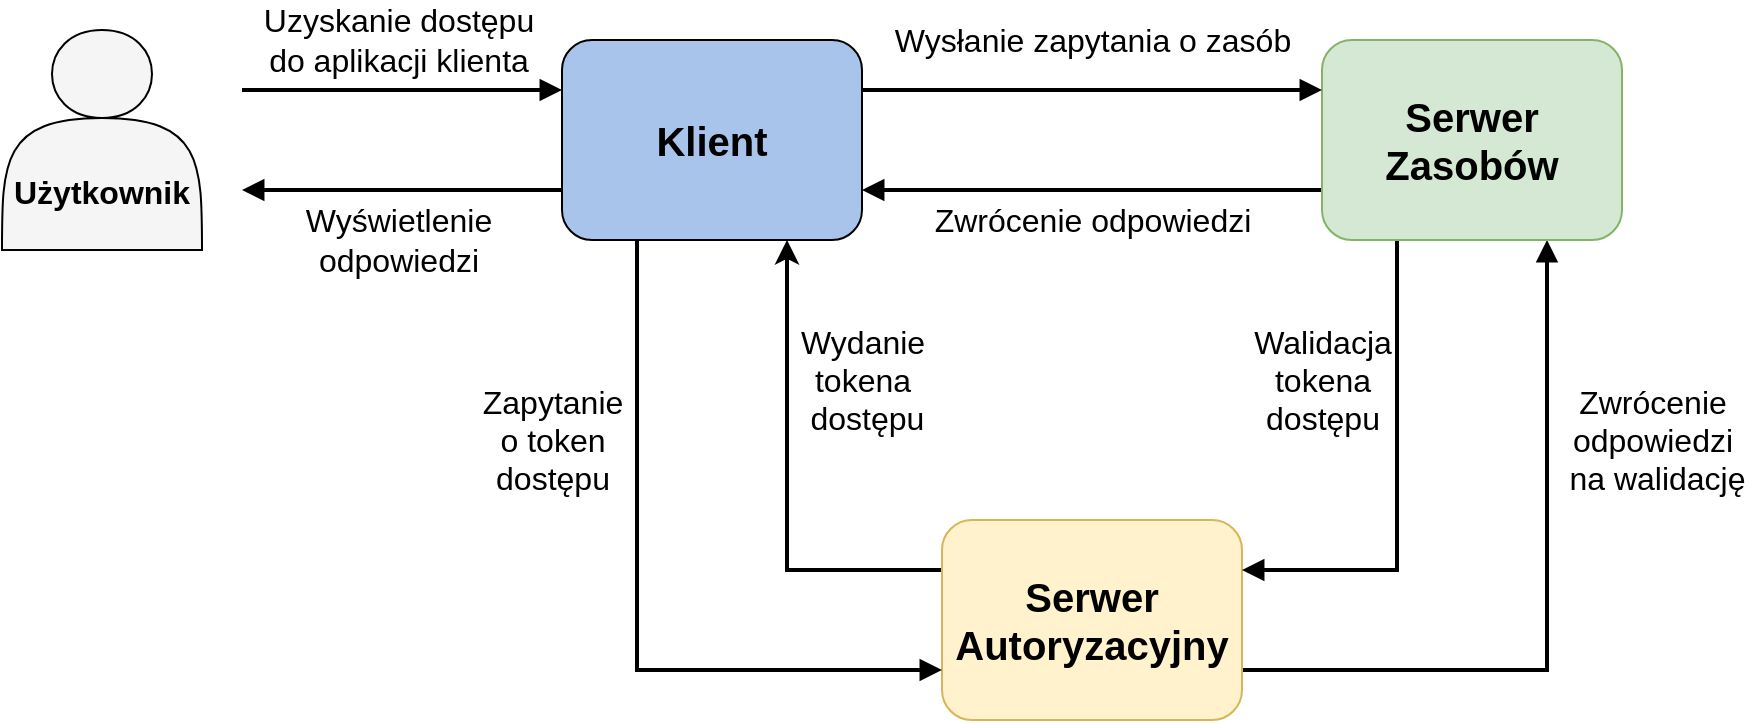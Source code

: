 <mxfile version="15.7.3" type="device"><diagram id="tul-33cusbJCAUM83Fv0" name="Strona-1"><mxGraphModel dx="1102" dy="865" grid="1" gridSize="10" guides="1" tooltips="1" connect="1" arrows="1" fold="1" page="1" pageScale="1" pageWidth="827" pageHeight="1169" math="0" shadow="0"><root><mxCell id="0"/><mxCell id="1" parent="0"/><mxCell id="j5rOdwyWGJmOr5cOyLGO-9" style="edgeStyle=orthogonalEdgeStyle;rounded=0;orthogonalLoop=1;jettySize=auto;html=1;exitX=1;exitY=0.75;exitDx=0;exitDy=0;entryX=0.75;entryY=1;entryDx=0;entryDy=0;fontSize=16;fontColor=#000000;strokeWidth=2;endArrow=block;endFill=1;targetPerimeterSpacing=0;" edge="1" parent="1" source="j5rOdwyWGJmOr5cOyLGO-1" target="j5rOdwyWGJmOr5cOyLGO-2"><mxGeometry relative="1" as="geometry"/></mxCell><mxCell id="j5rOdwyWGJmOr5cOyLGO-12" style="edgeStyle=orthogonalEdgeStyle;rounded=0;orthogonalLoop=1;jettySize=auto;html=1;exitX=0;exitY=0.25;exitDx=0;exitDy=0;entryX=0.75;entryY=1;entryDx=0;entryDy=0;fontSize=16;fontColor=#000000;strokeWidth=2;" edge="1" parent="1" source="j5rOdwyWGJmOr5cOyLGO-1" target="j5rOdwyWGJmOr5cOyLGO-3"><mxGeometry relative="1" as="geometry"/></mxCell><mxCell id="j5rOdwyWGJmOr5cOyLGO-1" value="Serwer Autoryzacyjny" style="rounded=1;whiteSpace=wrap;html=1;fontStyle=1;fontSize=20;labelBackgroundColor=none;fillColor=#fff2cc;strokeColor=#d6b656;" vertex="1" parent="1"><mxGeometry x="490" y="420" width="150" height="100" as="geometry"/></mxCell><mxCell id="j5rOdwyWGJmOr5cOyLGO-8" style="edgeStyle=orthogonalEdgeStyle;rounded=0;orthogonalLoop=1;jettySize=auto;html=1;exitX=0;exitY=0.75;exitDx=0;exitDy=0;entryX=1;entryY=0.75;entryDx=0;entryDy=0;fontSize=16;fontColor=#000000;strokeWidth=2;endArrow=block;endFill=1;" edge="1" parent="1" source="j5rOdwyWGJmOr5cOyLGO-2" target="j5rOdwyWGJmOr5cOyLGO-3"><mxGeometry relative="1" as="geometry"/></mxCell><mxCell id="j5rOdwyWGJmOr5cOyLGO-10" style="edgeStyle=orthogonalEdgeStyle;rounded=0;orthogonalLoop=1;jettySize=auto;html=1;fontSize=16;fontColor=#000000;strokeWidth=2;endArrow=block;endFill=1;exitX=0.25;exitY=1;exitDx=0;exitDy=0;entryX=1;entryY=0.25;entryDx=0;entryDy=0;" edge="1" parent="1" source="j5rOdwyWGJmOr5cOyLGO-2" target="j5rOdwyWGJmOr5cOyLGO-1"><mxGeometry relative="1" as="geometry"><mxPoint x="830" y="480" as="sourcePoint"/><mxPoint x="807" y="760" as="targetPoint"/></mxGeometry></mxCell><mxCell id="j5rOdwyWGJmOr5cOyLGO-2" value="Serwer Zasobów" style="rounded=1;whiteSpace=wrap;html=1;fontStyle=1;fontSize=20;labelBackgroundColor=none;fillColor=#d5e8d4;strokeColor=#82b366;" vertex="1" parent="1"><mxGeometry x="680" y="180" width="150" height="100" as="geometry"/></mxCell><mxCell id="j5rOdwyWGJmOr5cOyLGO-7" style="edgeStyle=orthogonalEdgeStyle;rounded=0;orthogonalLoop=1;jettySize=auto;html=1;exitX=1;exitY=0.25;exitDx=0;exitDy=0;entryX=0;entryY=0.25;entryDx=0;entryDy=0;fontSize=16;fontColor=#000000;strokeWidth=2;endArrow=block;endFill=1;targetPerimeterSpacing=0;" edge="1" parent="1" source="j5rOdwyWGJmOr5cOyLGO-3" target="j5rOdwyWGJmOr5cOyLGO-2"><mxGeometry relative="1" as="geometry"/></mxCell><mxCell id="j5rOdwyWGJmOr5cOyLGO-11" style="edgeStyle=orthogonalEdgeStyle;rounded=0;orthogonalLoop=1;jettySize=auto;html=1;exitX=0.25;exitY=1;exitDx=0;exitDy=0;entryX=0;entryY=0.75;entryDx=0;entryDy=0;fontSize=16;fontColor=#000000;strokeWidth=2;endArrow=block;endFill=1;targetPerimeterSpacing=0;" edge="1" parent="1" source="j5rOdwyWGJmOr5cOyLGO-3" target="j5rOdwyWGJmOr5cOyLGO-1"><mxGeometry relative="1" as="geometry"/></mxCell><mxCell id="j5rOdwyWGJmOr5cOyLGO-24" style="edgeStyle=orthogonalEdgeStyle;rounded=0;orthogonalLoop=1;jettySize=auto;html=1;exitX=0;exitY=0.25;exitDx=0;exitDy=0;fontSize=16;fontColor=#000000;startArrow=block;startFill=1;endArrow=none;endFill=0;targetPerimeterSpacing=0;strokeWidth=2;" edge="1" parent="1" source="j5rOdwyWGJmOr5cOyLGO-3"><mxGeometry relative="1" as="geometry"><mxPoint x="140" y="205" as="targetPoint"/></mxGeometry></mxCell><mxCell id="j5rOdwyWGJmOr5cOyLGO-25" style="edgeStyle=orthogonalEdgeStyle;rounded=0;orthogonalLoop=1;jettySize=auto;html=1;exitX=0;exitY=0.75;exitDx=0;exitDy=0;fontSize=16;fontColor=#000000;startArrow=none;startFill=0;endArrow=block;endFill=1;targetPerimeterSpacing=0;strokeWidth=2;" edge="1" parent="1" source="j5rOdwyWGJmOr5cOyLGO-3"><mxGeometry relative="1" as="geometry"><mxPoint x="140" y="255" as="targetPoint"/></mxGeometry></mxCell><mxCell id="j5rOdwyWGJmOr5cOyLGO-3" value="Klient" style="rounded=1;whiteSpace=wrap;html=1;fontStyle=1;fontSize=20;labelBackgroundColor=none;fillColor=#A9C4EB;" vertex="1" parent="1"><mxGeometry x="300" y="180" width="150" height="100" as="geometry"/></mxCell><mxCell id="j5rOdwyWGJmOr5cOyLGO-6" value="&lt;br&gt;&lt;br&gt;&lt;font style=&quot;font-size: 16px&quot; color=&quot;#000000&quot;&gt;&lt;b&gt;Użytkownik&lt;/b&gt;&lt;/font&gt;" style="shape=actor;whiteSpace=wrap;html=1;shadow=0;labelBackgroundColor=none;fontSize=20;fillColor=#f5f5f5;fontColor=#333333;strokeColor=#000000;" vertex="1" parent="1"><mxGeometry x="20" y="175" width="100" height="110" as="geometry"/></mxCell><mxCell id="j5rOdwyWGJmOr5cOyLGO-16" value="Wysłanie zapytania o zasób&lt;br&gt;" style="text;html=1;align=center;verticalAlign=middle;resizable=0;points=[];autosize=1;strokeColor=none;fillColor=none;fontSize=16;fontColor=#000000;" vertex="1" parent="1"><mxGeometry x="460" y="170" width="210" height="20" as="geometry"/></mxCell><mxCell id="j5rOdwyWGJmOr5cOyLGO-17" value="Zwrócenie odpowiedzi" style="text;html=1;align=center;verticalAlign=middle;resizable=0;points=[];autosize=1;strokeColor=none;fillColor=none;fontSize=16;fontColor=#000000;" vertex="1" parent="1"><mxGeometry x="480" y="260" width="170" height="20" as="geometry"/></mxCell><mxCell id="j5rOdwyWGJmOr5cOyLGO-18" value="Walidacja &lt;br&gt;tokena &lt;br&gt;dostępu" style="text;html=1;align=center;verticalAlign=middle;resizable=0;points=[];autosize=1;strokeColor=none;fillColor=none;fontSize=16;fontColor=#000000;" vertex="1" parent="1"><mxGeometry x="640" y="320" width="80" height="60" as="geometry"/></mxCell><mxCell id="j5rOdwyWGJmOr5cOyLGO-19" value="Zwrócenie &lt;br&gt;odpowiedzi&lt;br&gt;&amp;nbsp;na walidację" style="text;html=1;align=center;verticalAlign=middle;resizable=0;points=[];autosize=1;strokeColor=none;fillColor=none;fontSize=16;fontColor=#000000;" vertex="1" parent="1"><mxGeometry x="790" y="350" width="110" height="60" as="geometry"/></mxCell><mxCell id="j5rOdwyWGJmOr5cOyLGO-20" value="Wydanie &lt;br&gt;tokena&lt;br&gt;&amp;nbsp;dostępu" style="text;html=1;align=center;verticalAlign=middle;resizable=0;points=[];autosize=1;strokeColor=none;fillColor=none;fontSize=16;fontColor=#000000;" vertex="1" parent="1"><mxGeometry x="410" y="320" width="80" height="60" as="geometry"/></mxCell><mxCell id="j5rOdwyWGJmOr5cOyLGO-21" value="Zapytanie &lt;br&gt;o token &lt;br&gt;dostępu" style="text;html=1;align=center;verticalAlign=middle;resizable=0;points=[];autosize=1;strokeColor=none;fillColor=none;fontSize=16;fontColor=#000000;" vertex="1" parent="1"><mxGeometry x="250" y="350" width="90" height="60" as="geometry"/></mxCell><mxCell id="j5rOdwyWGJmOr5cOyLGO-22" value="Uzyskanie dostępu&lt;br&gt;do aplikacji klienta" style="text;html=1;align=center;verticalAlign=middle;resizable=0;points=[];autosize=1;strokeColor=none;fillColor=none;fontSize=16;fontColor=#000000;" vertex="1" parent="1"><mxGeometry x="142.5" y="160" width="150" height="40" as="geometry"/></mxCell><mxCell id="j5rOdwyWGJmOr5cOyLGO-23" value="Wyświetlenie&lt;br&gt;odpowiedzi" style="text;html=1;align=center;verticalAlign=middle;resizable=0;points=[];autosize=1;strokeColor=none;fillColor=none;fontSize=16;fontColor=#000000;" vertex="1" parent="1"><mxGeometry x="162.5" y="260" width="110" height="40" as="geometry"/></mxCell></root></mxGraphModel></diagram></mxfile>